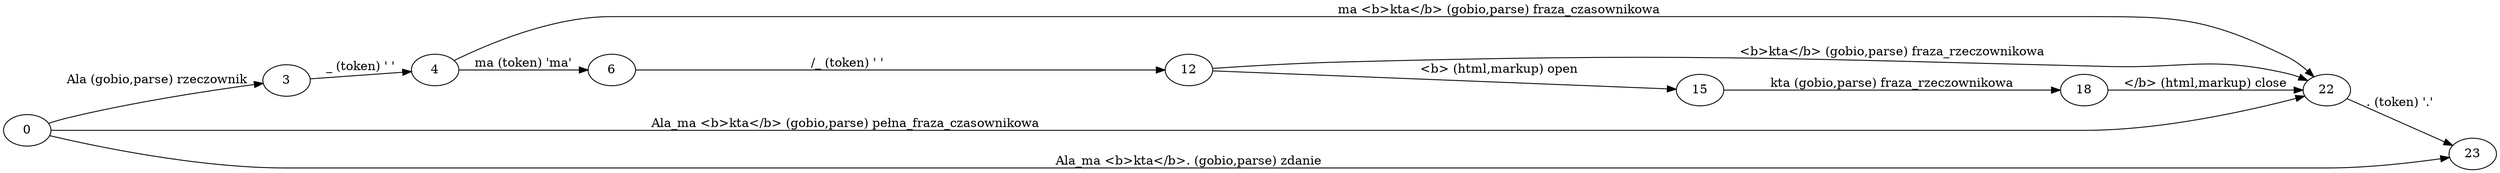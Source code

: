digraph g {
	graph [rankdir=LR];
	node [label="\N"];
	0 -> 3	 [label="Ala (gobio,parse) rzeczownik"];
	0 -> 22	 [label="Ala_ma&nbsp;<b>kta</b> (gobio,parse) pełna_fraza_czasownikowa"];
	0 -> 23	 [label="Ala_ma&nbsp;<b>kta</b>. (gobio,parse) zdanie"];
	3 -> 4	 [label="_ (token) ' '"];
	4 -> 6	 [label="ma (token) 'ma'"];
	4 -> 22	 [label="ma&nbsp;<b>kta</b> (gobio,parse) fraza_czasownikowa"];
	6 -> 12	 [label="&nbsp;/_ (token) ' '"];
	12 -> 15	 [label="<b> (html,markup) open"];
	12 -> 22	 [label="<b>kta</b> (gobio,parse) fraza_rzeczownikowa"];
	15 -> 18	 [label="kta (gobio,parse) fraza_rzeczownikowa"];
	18 -> 22	 [label="</b> (html,markup) close"];
	22 -> 23	 [label=". (token) '.'"];
}
